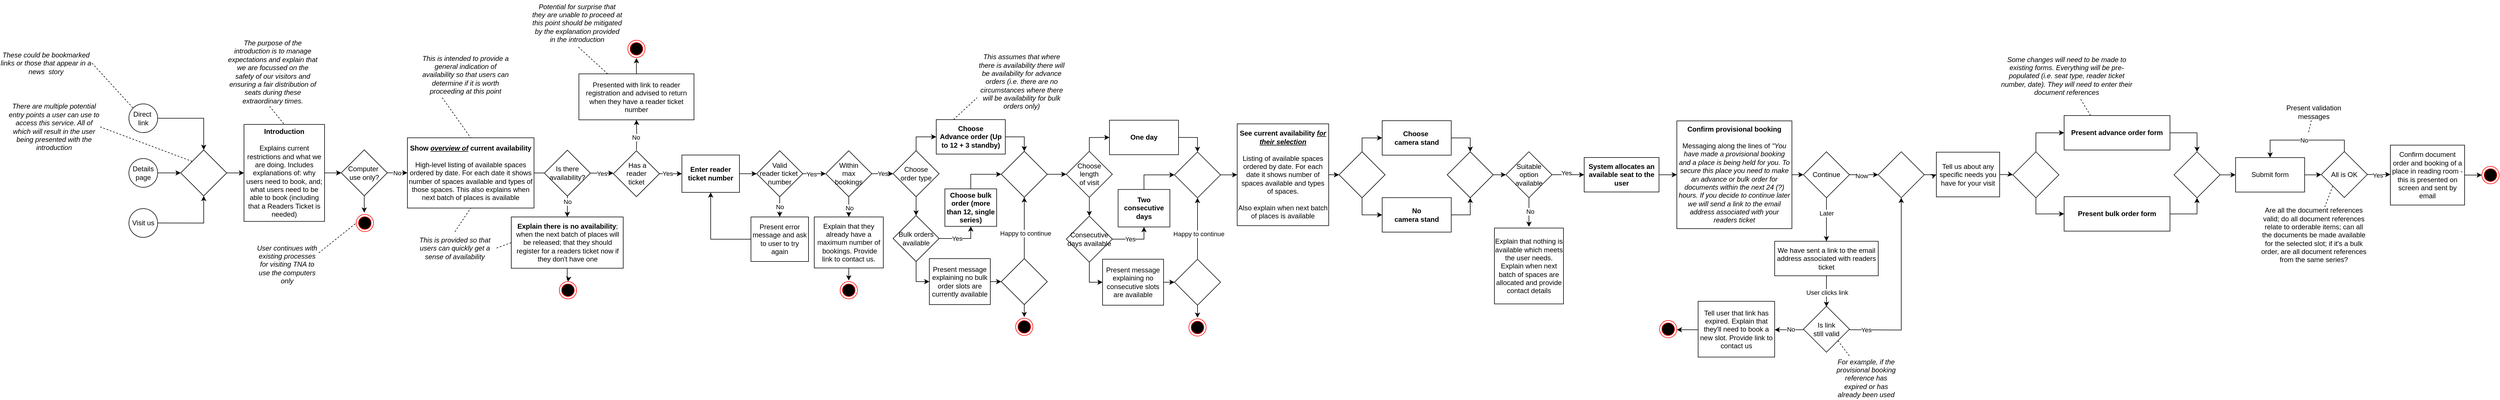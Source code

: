 <mxfile version="13.10.5" type="device"><diagram id="C5RBs43oDa-KdzZeNtuy" name="Page-1"><mxGraphModel dx="1186" dy="623" grid="1" gridSize="10" guides="1" tooltips="1" connect="1" arrows="1" fold="1" page="1" pageScale="1" pageWidth="4681" pageHeight="3300" math="0" shadow="0"><root><mxCell id="WIyWlLk6GJQsqaUBKTNV-0"/><mxCell id="WIyWlLk6GJQsqaUBKTNV-1" parent="WIyWlLk6GJQsqaUBKTNV-0"/><mxCell id="Pv4lNV5exSS6TzRHOV7--2" value="" style="edgeStyle=orthogonalEdgeStyle;rounded=0;orthogonalLoop=1;jettySize=auto;html=1;exitX=1;exitY=0.5;exitDx=0;exitDy=0;" parent="WIyWlLk6GJQsqaUBKTNV-1" source="Pv4lNV5exSS6TzRHOV7--6" target="Pv4lNV5exSS6TzRHOV7--1" edge="1"><mxGeometry relative="1" as="geometry"/></mxCell><mxCell id="9VEDXULKDJzCC7xk2Kkp-64" value="Details page" style="ellipse;whiteSpace=wrap;html=1;aspect=fixed;" parent="WIyWlLk6GJQsqaUBKTNV-1" vertex="1"><mxGeometry x="271" y="1505.88" width="50" height="50" as="geometry"/></mxCell><mxCell id="9VEDXULKDJzCC7xk2Kkp-65" value="&lt;b&gt;Introduction&lt;/b&gt;&lt;br&gt;&lt;br&gt;Explains current restrictions and what we are doing. Includes explanations of: why users need to book, and; what users need to be able to book (including that a Readers Ticket is needed)" style="whiteSpace=wrap;html=1;" parent="WIyWlLk6GJQsqaUBKTNV-1" vertex="1"><mxGeometry x="471" y="1446.5" width="140" height="168.75" as="geometry"/></mxCell><mxCell id="9VEDXULKDJzCC7xk2Kkp-70" value="Yes" style="edgeStyle=orthogonalEdgeStyle;rounded=0;orthogonalLoop=1;jettySize=auto;html=1;entryX=0;entryY=0.5;entryDx=0;entryDy=0;exitX=1;exitY=0.5;exitDx=0;exitDy=0;" parent="WIyWlLk6GJQsqaUBKTNV-1" source="GU-IA4SJldnI9iwnD4aR-22" edge="1"><mxGeometry relative="1" as="geometry"><mxPoint x="1079" y="1531.25" as="sourcePoint"/><mxPoint x="1113" y="1531.25" as="targetPoint"/></mxGeometry></mxCell><mxCell id="GU-IA4SJldnI9iwnD4aR-23" value="" style="edgeStyle=orthogonalEdgeStyle;rounded=0;orthogonalLoop=1;jettySize=auto;html=1;" parent="WIyWlLk6GJQsqaUBKTNV-1" source="9VEDXULKDJzCC7xk2Kkp-67" target="GU-IA4SJldnI9iwnD4aR-22" edge="1"><mxGeometry relative="1" as="geometry"/></mxCell><mxCell id="9VEDXULKDJzCC7xk2Kkp-67" value="&lt;b&gt;Show&amp;nbsp;&lt;i&gt;&lt;u&gt;overview of&lt;/u&gt;&lt;/i&gt;&amp;nbsp;current availability&lt;/b&gt;&lt;br&gt;&lt;br&gt;High-level listing of available spaces ordered by date. For each date it shows number of spaces available and types of those spaces. This also explains when next batch of places is available" style="whiteSpace=wrap;html=1;" parent="WIyWlLk6GJQsqaUBKTNV-1" vertex="1"><mxGeometry x="755" y="1469.75" width="220" height="122.25" as="geometry"/></mxCell><mxCell id="9VEDXULKDJzCC7xk2Kkp-85" value="" style="edgeStyle=orthogonalEdgeStyle;rounded=0;orthogonalLoop=1;jettySize=auto;html=1;exitX=1;exitY=0.5;exitDx=0;exitDy=0;entryX=0;entryY=0.5;entryDx=0;entryDy=0;" parent="WIyWlLk6GJQsqaUBKTNV-1" source="9VEDXULKDJzCC7xk2Kkp-71" target="9VEDXULKDJzCC7xk2Kkp-154" edge="1"><mxGeometry relative="1" as="geometry"><mxPoint x="1332" y="1431" as="targetPoint"/><Array as="points"/></mxGeometry></mxCell><mxCell id="9VEDXULKDJzCC7xk2Kkp-71" value="&lt;b&gt;Enter reader ticket number&lt;/b&gt;" style="whiteSpace=wrap;html=1;" parent="WIyWlLk6GJQsqaUBKTNV-1" vertex="1"><mxGeometry x="1232" y="1499.75" width="100" height="65" as="geometry"/></mxCell><mxCell id="9VEDXULKDJzCC7xk2Kkp-83" value="" style="edgeStyle=orthogonalEdgeStyle;rounded=0;orthogonalLoop=1;jettySize=auto;html=1;" parent="WIyWlLk6GJQsqaUBKTNV-1" source="9VEDXULKDJzCC7xk2Kkp-78" target="9VEDXULKDJzCC7xk2Kkp-71" edge="1"><mxGeometry relative="1" as="geometry"/></mxCell><mxCell id="9VEDXULKDJzCC7xk2Kkp-90" value="Yes" style="edgeLabel;html=1;align=center;verticalAlign=middle;resizable=0;points=[];" parent="9VEDXULKDJzCC7xk2Kkp-83" vertex="1" connectable="0"><mxGeometry x="-0.335" y="1" relative="1" as="geometry"><mxPoint as="offset"/></mxGeometry></mxCell><mxCell id="9VEDXULKDJzCC7xk2Kkp-137" style="edgeStyle=orthogonalEdgeStyle;rounded=0;orthogonalLoop=1;jettySize=auto;html=1;" parent="WIyWlLk6GJQsqaUBKTNV-1" target="9VEDXULKDJzCC7xk2Kkp-80" edge="1"><mxGeometry relative="1" as="geometry"><mxPoint x="1153" y="1491" as="sourcePoint"/></mxGeometry></mxCell><mxCell id="9VEDXULKDJzCC7xk2Kkp-161" value="No" style="edgeLabel;html=1;align=center;verticalAlign=middle;resizable=0;points=[];" parent="9VEDXULKDJzCC7xk2Kkp-137" vertex="1" connectable="0"><mxGeometry x="-0.176" y="2" relative="1" as="geometry"><mxPoint as="offset"/></mxGeometry></mxCell><mxCell id="9VEDXULKDJzCC7xk2Kkp-78" value="&amp;nbsp;Has a &lt;br&gt;reader &lt;br&gt;ticket" style="rhombus;whiteSpace=wrap;html=1;" parent="WIyWlLk6GJQsqaUBKTNV-1" vertex="1"><mxGeometry x="1113" y="1492.25" width="80" height="80" as="geometry"/></mxCell><mxCell id="9VEDXULKDJzCC7xk2Kkp-139" value="" style="edgeStyle=orthogonalEdgeStyle;rounded=0;orthogonalLoop=1;jettySize=auto;html=1;" parent="WIyWlLk6GJQsqaUBKTNV-1" source="9VEDXULKDJzCC7xk2Kkp-80" edge="1"><mxGeometry relative="1" as="geometry"><mxPoint x="1153" y="1331" as="targetPoint"/></mxGeometry></mxCell><mxCell id="9VEDXULKDJzCC7xk2Kkp-80" value="Presented with link to reader registration and advised to return when they have a reader ticket number" style="whiteSpace=wrap;html=1;" parent="WIyWlLk6GJQsqaUBKTNV-1" vertex="1"><mxGeometry x="1053" y="1358.5" width="200" height="80" as="geometry"/></mxCell><mxCell id="9VEDXULKDJzCC7xk2Kkp-92" value="" style="edgeStyle=orthogonalEdgeStyle;rounded=0;orthogonalLoop=1;jettySize=auto;html=1;" parent="WIyWlLk6GJQsqaUBKTNV-1" source="9VEDXULKDJzCC7xk2Kkp-84" target="9VEDXULKDJzCC7xk2Kkp-91" edge="1"><mxGeometry relative="1" as="geometry"/></mxCell><mxCell id="9VEDXULKDJzCC7xk2Kkp-84" value="&lt;b&gt;Confirm provisional booking&lt;/b&gt;&lt;br&gt;&lt;br&gt;Messaging along the lines of&amp;nbsp;&lt;i&gt;&quot;You have made a provisional booking and a place is being held for you. To secure this place you need to make an advance or bulk order for documents within the next 24 (?) hours. If you decide to continue later we will send a link to the email address associated with your readers ticket&lt;br&gt;&lt;/i&gt;" style="whiteSpace=wrap;html=1;" parent="WIyWlLk6GJQsqaUBKTNV-1" vertex="1"><mxGeometry x="2961" y="1440.31" width="200" height="187.5" as="geometry"/></mxCell><mxCell id="9VEDXULKDJzCC7xk2Kkp-94" value="" style="edgeStyle=orthogonalEdgeStyle;rounded=0;orthogonalLoop=1;jettySize=auto;html=1;" parent="WIyWlLk6GJQsqaUBKTNV-1" source="9VEDXULKDJzCC7xk2Kkp-91" target="9VEDXULKDJzCC7xk2Kkp-93" edge="1"><mxGeometry relative="1" as="geometry"/></mxCell><mxCell id="9VEDXULKDJzCC7xk2Kkp-95" value="Later" style="edgeLabel;html=1;align=center;verticalAlign=middle;resizable=0;points=[];" parent="9VEDXULKDJzCC7xk2Kkp-94" vertex="1" connectable="0"><mxGeometry x="-0.296" y="3" relative="1" as="geometry"><mxPoint x="-3" as="offset"/></mxGeometry></mxCell><mxCell id="9VEDXULKDJzCC7xk2Kkp-116" value="" style="edgeStyle=orthogonalEdgeStyle;rounded=0;orthogonalLoop=1;jettySize=auto;html=1;" parent="WIyWlLk6GJQsqaUBKTNV-1" source="9VEDXULKDJzCC7xk2Kkp-91" target="9VEDXULKDJzCC7xk2Kkp-115" edge="1"><mxGeometry relative="1" as="geometry"/></mxCell><mxCell id="9VEDXULKDJzCC7xk2Kkp-117" value="Now" style="edgeLabel;html=1;align=center;verticalAlign=middle;resizable=0;points=[];" parent="9VEDXULKDJzCC7xk2Kkp-116" vertex="1" connectable="0"><mxGeometry x="-0.347" y="-2" relative="1" as="geometry"><mxPoint x="4" y="-0.25" as="offset"/></mxGeometry></mxCell><mxCell id="9VEDXULKDJzCC7xk2Kkp-91" value="Continue" style="rhombus;whiteSpace=wrap;html=1;" parent="WIyWlLk6GJQsqaUBKTNV-1" vertex="1"><mxGeometry x="3181" y="1494.06" width="80" height="80" as="geometry"/></mxCell><mxCell id="9VEDXULKDJzCC7xk2Kkp-120" value="" style="edgeStyle=orthogonalEdgeStyle;rounded=0;orthogonalLoop=1;jettySize=auto;html=1;entryX=0.5;entryY=0;entryDx=0;entryDy=0;" parent="WIyWlLk6GJQsqaUBKTNV-1" source="9VEDXULKDJzCC7xk2Kkp-93" edge="1"><mxGeometry relative="1" as="geometry"><mxPoint x="3221.0" y="1763.81" as="targetPoint"/></mxGeometry></mxCell><mxCell id="GU-IA4SJldnI9iwnD4aR-41" value="User clicks link" style="edgeLabel;html=1;align=center;verticalAlign=middle;resizable=0;points=[];" parent="9VEDXULKDJzCC7xk2Kkp-120" vertex="1" connectable="0"><mxGeometry x="0.074" relative="1" as="geometry"><mxPoint as="offset"/></mxGeometry></mxCell><mxCell id="9VEDXULKDJzCC7xk2Kkp-93" value="We have sent a link to the email address associated with readers ticket" style="whiteSpace=wrap;html=1;" parent="WIyWlLk6GJQsqaUBKTNV-1" vertex="1"><mxGeometry x="3131" y="1649.81" width="180" height="60" as="geometry"/></mxCell><mxCell id="GEuXn63APs-7WUl8CCiL-47" value="" style="edgeStyle=orthogonalEdgeStyle;rounded=0;orthogonalLoop=1;jettySize=auto;html=1;" parent="WIyWlLk6GJQsqaUBKTNV-1" source="9VEDXULKDJzCC7xk2Kkp-98" target="GEuXn63APs-7WUl8CCiL-46" edge="1"><mxGeometry relative="1" as="geometry"/></mxCell><mxCell id="9VEDXULKDJzCC7xk2Kkp-98" value="&lt;b&gt;Present advance order form&lt;/b&gt;" style="whiteSpace=wrap;html=1;" parent="WIyWlLk6GJQsqaUBKTNV-1" vertex="1"><mxGeometry x="3634" y="1431.06" width="184" height="60" as="geometry"/></mxCell><mxCell id="9VEDXULKDJzCC7xk2Kkp-108" value="" style="edgeStyle=orthogonalEdgeStyle;rounded=0;orthogonalLoop=1;jettySize=auto;html=1;" parent="WIyWlLk6GJQsqaUBKTNV-1" source="9VEDXULKDJzCC7xk2Kkp-105" target="9VEDXULKDJzCC7xk2Kkp-107" edge="1"><mxGeometry relative="1" as="geometry"/></mxCell><mxCell id="9VEDXULKDJzCC7xk2Kkp-109" value="No" style="edgeLabel;html=1;align=center;verticalAlign=middle;resizable=0;points=[];" parent="9VEDXULKDJzCC7xk2Kkp-108" vertex="1" connectable="0"><mxGeometry x="-0.075" y="-1" relative="1" as="geometry"><mxPoint as="offset"/></mxGeometry></mxCell><mxCell id="GEuXn63APs-7WUl8CCiL-1" value="" style="edgeStyle=orthogonalEdgeStyle;rounded=0;orthogonalLoop=1;jettySize=auto;html=1;" parent="WIyWlLk6GJQsqaUBKTNV-1" source="9VEDXULKDJzCC7xk2Kkp-105" target="GEuXn63APs-7WUl8CCiL-0" edge="1"><mxGeometry relative="1" as="geometry"/></mxCell><mxCell id="GEuXn63APs-7WUl8CCiL-2" value="Yes" style="edgeLabel;html=1;align=center;verticalAlign=middle;resizable=0;points=[];" parent="GEuXn63APs-7WUl8CCiL-1" vertex="1" connectable="0"><mxGeometry y="-1" relative="1" as="geometry"><mxPoint as="offset"/></mxGeometry></mxCell><mxCell id="9VEDXULKDJzCC7xk2Kkp-105" value="Within&lt;br&gt;max&lt;br&gt;bookings" style="rhombus;whiteSpace=wrap;html=1;" parent="WIyWlLk6GJQsqaUBKTNV-1" vertex="1"><mxGeometry x="1482" y="1492.25" width="80" height="80" as="geometry"/></mxCell><mxCell id="9VEDXULKDJzCC7xk2Kkp-141" value="" style="edgeStyle=orthogonalEdgeStyle;rounded=0;orthogonalLoop=1;jettySize=auto;html=1;" parent="WIyWlLk6GJQsqaUBKTNV-1" source="9VEDXULKDJzCC7xk2Kkp-107" edge="1"><mxGeometry relative="1" as="geometry"><mxPoint x="1522" y="1718" as="targetPoint"/></mxGeometry></mxCell><mxCell id="9VEDXULKDJzCC7xk2Kkp-107" value="Explain that they already have a maximum number of &amp;nbsp;bookings. Provide link to contact us." style="whiteSpace=wrap;html=1;" parent="WIyWlLk6GJQsqaUBKTNV-1" vertex="1"><mxGeometry x="1462" y="1607.5" width="120" height="88.75" as="geometry"/></mxCell><mxCell id="9VEDXULKDJzCC7xk2Kkp-111" value="Some changes will need to be made to existing forms. Everything will be pre-populated (i.e. seat type, reader ticket number, date). They will need to enter their document references" style="text;html=1;strokeColor=none;fillColor=none;align=center;verticalAlign=middle;whiteSpace=wrap;rounded=0;fontStyle=2" parent="WIyWlLk6GJQsqaUBKTNV-1" vertex="1"><mxGeometry x="3522" y="1324.5" width="233" height="75.5" as="geometry"/></mxCell><mxCell id="GEuXn63APs-7WUl8CCiL-39" value="" style="edgeStyle=orthogonalEdgeStyle;rounded=0;orthogonalLoop=1;jettySize=auto;html=1;exitX=1;exitY=0.5;exitDx=0;exitDy=0;" parent="WIyWlLk6GJQsqaUBKTNV-1" source="9VEDXULKDJzCC7xk2Kkp-115" target="V4-3YmDcJHGp5NwwTPGD-53" edge="1"><mxGeometry relative="1" as="geometry"><mxPoint x="3382" y="1440" as="targetPoint"/></mxGeometry></mxCell><mxCell id="9VEDXULKDJzCC7xk2Kkp-115" value="" style="rhombus;whiteSpace=wrap;html=1;" parent="WIyWlLk6GJQsqaUBKTNV-1" vertex="1"><mxGeometry x="3311" y="1494.06" width="80" height="80" as="geometry"/></mxCell><mxCell id="9VEDXULKDJzCC7xk2Kkp-124" value="" style="edgeStyle=orthogonalEdgeStyle;rounded=0;orthogonalLoop=1;jettySize=auto;html=1;" parent="WIyWlLk6GJQsqaUBKTNV-1" edge="1"><mxGeometry relative="1" as="geometry"><mxPoint x="3181.0" y="1803.81" as="sourcePoint"/><mxPoint x="3131.0" y="1803.81" as="targetPoint"/></mxGeometry></mxCell><mxCell id="9VEDXULKDJzCC7xk2Kkp-127" value="No" style="edgeLabel;html=1;align=center;verticalAlign=middle;resizable=0;points=[];" parent="9VEDXULKDJzCC7xk2Kkp-124" vertex="1" connectable="0"><mxGeometry x="-0.104" y="-1" relative="1" as="geometry"><mxPoint as="offset"/></mxGeometry></mxCell><mxCell id="9VEDXULKDJzCC7xk2Kkp-126" value="" style="edgeStyle=orthogonalEdgeStyle;rounded=0;orthogonalLoop=1;jettySize=auto;html=1;" parent="WIyWlLk6GJQsqaUBKTNV-1" target="9VEDXULKDJzCC7xk2Kkp-115" edge="1"><mxGeometry relative="1" as="geometry"><mxPoint x="3381" y="1707.81" as="targetPoint"/><mxPoint x="3260.977" y="1803.787" as="sourcePoint"/></mxGeometry></mxCell><mxCell id="9VEDXULKDJzCC7xk2Kkp-128" value="Yes" style="edgeLabel;html=1;align=center;verticalAlign=middle;resizable=0;points=[];" parent="9VEDXULKDJzCC7xk2Kkp-126" vertex="1" connectable="0"><mxGeometry x="-0.823" relative="1" as="geometry"><mxPoint as="offset"/></mxGeometry></mxCell><mxCell id="9VEDXULKDJzCC7xk2Kkp-121" value="Is link&lt;br&gt;still valid" style="rhombus;whiteSpace=wrap;html=1;" parent="WIyWlLk6GJQsqaUBKTNV-1" vertex="1"><mxGeometry x="3181" y="1762.81" width="80" height="80" as="geometry"/></mxCell><mxCell id="9VEDXULKDJzCC7xk2Kkp-143" value="" style="edgeStyle=orthogonalEdgeStyle;rounded=0;orthogonalLoop=1;jettySize=auto;html=1;entryX=1;entryY=0.5;entryDx=0;entryDy=0;" parent="WIyWlLk6GJQsqaUBKTNV-1" edge="1"><mxGeometry relative="1" as="geometry"><mxPoint x="2961" y="1803.81" as="targetPoint"/><mxPoint x="2998" y="1803.787" as="sourcePoint"/></mxGeometry></mxCell><mxCell id="9VEDXULKDJzCC7xk2Kkp-123" value="Tell user that link has expired. Explain that they'll need to book a new slot. Provide link to contact us" style="whiteSpace=wrap;html=1;" parent="WIyWlLk6GJQsqaUBKTNV-1" vertex="1"><mxGeometry x="2998" y="1754.31" width="133" height="97" as="geometry"/></mxCell><mxCell id="9VEDXULKDJzCC7xk2Kkp-130" value="The purpose of the introduction is to manage expectations and explain that we are focussed on the safety of our visitors and ensuring a fair distribution of seats during these extraordinary times." style="text;html=1;strokeColor=none;fillColor=none;align=center;verticalAlign=middle;whiteSpace=wrap;rounded=0;fontStyle=2" parent="WIyWlLk6GJQsqaUBKTNV-1" vertex="1"><mxGeometry x="441" y="1310" width="160" height="90" as="geometry"/></mxCell><mxCell id="9VEDXULKDJzCC7xk2Kkp-133" value="" style="endArrow=none;dashed=1;html=1;exitX=0.466;exitY=1.166;exitDx=0;exitDy=0;exitPerimeter=0;entryX=0.5;entryY=0;entryDx=0;entryDy=0;" parent="WIyWlLk6GJQsqaUBKTNV-1" source="9VEDXULKDJzCC7xk2Kkp-130" target="9VEDXULKDJzCC7xk2Kkp-65" edge="1"><mxGeometry width="50" height="50" relative="1" as="geometry"><mxPoint x="968" y="1600" as="sourcePoint"/><mxPoint x="1018" y="1550" as="targetPoint"/></mxGeometry></mxCell><mxCell id="9VEDXULKDJzCC7xk2Kkp-138" value="" style="ellipse;html=1;shape=endState;fillColor=#000000;strokeColor=#ff0000;align=left;" parent="WIyWlLk6GJQsqaUBKTNV-1" vertex="1"><mxGeometry x="1138" y="1300" width="30" height="30" as="geometry"/></mxCell><mxCell id="9VEDXULKDJzCC7xk2Kkp-140" value="" style="ellipse;html=1;shape=endState;fillColor=#000000;strokeColor=#ff0000;align=left;" parent="WIyWlLk6GJQsqaUBKTNV-1" vertex="1"><mxGeometry x="1507" y="1720" width="30" height="30" as="geometry"/></mxCell><mxCell id="9VEDXULKDJzCC7xk2Kkp-144" value="" style="ellipse;html=1;shape=endState;fillColor=#000000;strokeColor=#ff0000;align=left;" parent="WIyWlLk6GJQsqaUBKTNV-1" vertex="1"><mxGeometry x="2931" y="1787.81" width="30" height="30" as="geometry"/></mxCell><mxCell id="9VEDXULKDJzCC7xk2Kkp-163" value="" style="edgeStyle=orthogonalEdgeStyle;rounded=0;orthogonalLoop=1;jettySize=auto;html=1;exitX=1;exitY=0.5;exitDx=0;exitDy=0;" parent="WIyWlLk6GJQsqaUBKTNV-1" source="GU-IA4SJldnI9iwnD4aR-11" edge="1"><mxGeometry relative="1" as="geometry"><mxPoint x="4173.95" y="1535.59" as="sourcePoint"/><mxPoint x="4201.044" y="1533.584" as="targetPoint"/></mxGeometry></mxCell><mxCell id="GU-IA4SJldnI9iwnD4aR-18" value="Yes" style="edgeLabel;html=1;align=center;verticalAlign=middle;resizable=0;points=[];" parent="9VEDXULKDJzCC7xk2Kkp-163" vertex="1" connectable="0"><mxGeometry x="-0.105" y="-1" relative="1" as="geometry"><mxPoint as="offset"/></mxGeometry></mxCell><mxCell id="9VEDXULKDJzCC7xk2Kkp-153" value="" style="edgeStyle=orthogonalEdgeStyle;rounded=0;orthogonalLoop=1;jettySize=auto;html=1;" parent="WIyWlLk6GJQsqaUBKTNV-1" source="9VEDXULKDJzCC7xk2Kkp-150" target="9VEDXULKDJzCC7xk2Kkp-152" edge="1"><mxGeometry relative="1" as="geometry"/></mxCell><mxCell id="9VEDXULKDJzCC7xk2Kkp-150" value="Confirm document order and booking of a place in reading room - this is presented on screen and sent by email" style="whiteSpace=wrap;html=1;" parent="WIyWlLk6GJQsqaUBKTNV-1" vertex="1"><mxGeometry x="4201" y="1482.54" width="129" height="104.25" as="geometry"/></mxCell><mxCell id="9VEDXULKDJzCC7xk2Kkp-152" value="" style="ellipse;html=1;shape=endState;fillColor=#000000;strokeColor=#ff0000;align=left;" parent="WIyWlLk6GJQsqaUBKTNV-1" vertex="1"><mxGeometry x="4360" y="1519.5" width="30" height="30.34" as="geometry"/></mxCell><mxCell id="9VEDXULKDJzCC7xk2Kkp-155" value="" style="edgeStyle=orthogonalEdgeStyle;rounded=0;orthogonalLoop=1;jettySize=auto;html=1;" parent="WIyWlLk6GJQsqaUBKTNV-1" source="9VEDXULKDJzCC7xk2Kkp-154" target="9VEDXULKDJzCC7xk2Kkp-105" edge="1"><mxGeometry relative="1" as="geometry"/></mxCell><mxCell id="9VEDXULKDJzCC7xk2Kkp-156" value="Yes" style="edgeLabel;html=1;align=center;verticalAlign=middle;resizable=0;points=[];" parent="9VEDXULKDJzCC7xk2Kkp-155" vertex="1" connectable="0"><mxGeometry x="0.853" relative="1" as="geometry"><mxPoint x="-21.84" as="offset"/></mxGeometry></mxCell><mxCell id="9VEDXULKDJzCC7xk2Kkp-158" value="No" style="edgeStyle=orthogonalEdgeStyle;rounded=0;orthogonalLoop=1;jettySize=auto;html=1;" parent="WIyWlLk6GJQsqaUBKTNV-1" source="9VEDXULKDJzCC7xk2Kkp-154" target="9VEDXULKDJzCC7xk2Kkp-157" edge="1"><mxGeometry relative="1" as="geometry"/></mxCell><mxCell id="9VEDXULKDJzCC7xk2Kkp-154" value="Valid&lt;br&gt;reader ticket&amp;nbsp;&lt;br&gt;number" style="rhombus;whiteSpace=wrap;html=1;" parent="WIyWlLk6GJQsqaUBKTNV-1" vertex="1"><mxGeometry x="1362" y="1492.25" width="80" height="80" as="geometry"/></mxCell><mxCell id="9VEDXULKDJzCC7xk2Kkp-160" value="" style="edgeStyle=orthogonalEdgeStyle;rounded=0;orthogonalLoop=1;jettySize=auto;html=1;" parent="WIyWlLk6GJQsqaUBKTNV-1" source="9VEDXULKDJzCC7xk2Kkp-157" target="9VEDXULKDJzCC7xk2Kkp-71" edge="1"><mxGeometry relative="1" as="geometry"><mxPoint x="1416" y="1753.5" as="targetPoint"/></mxGeometry></mxCell><mxCell id="9VEDXULKDJzCC7xk2Kkp-157" value="Present error&lt;br&gt;message and ask to user to try again" style="whiteSpace=wrap;html=1;" parent="WIyWlLk6GJQsqaUBKTNV-1" vertex="1"><mxGeometry x="1352" y="1607.5" width="100" height="77.5" as="geometry"/></mxCell><mxCell id="GEuXn63APs-7WUl8CCiL-53" value="No" style="edgeStyle=orthogonalEdgeStyle;rounded=0;orthogonalLoop=1;jettySize=auto;html=1;entryX=0.5;entryY=0;entryDx=0;entryDy=0;exitX=0.5;exitY=0;exitDx=0;exitDy=0;" parent="WIyWlLk6GJQsqaUBKTNV-1" source="GU-IA4SJldnI9iwnD4aR-11" target="GEuXn63APs-7WUl8CCiL-49" edge="1"><mxGeometry relative="1" as="geometry"><mxPoint x="4121" y="1403.67" as="targetPoint"/></mxGeometry></mxCell><mxCell id="GU-IA4SJldnI9iwnD4aR-11" value="All is OK" style="rhombus;whiteSpace=wrap;html=1;" parent="WIyWlLk6GJQsqaUBKTNV-1" vertex="1"><mxGeometry x="4081" y="1493.67" width="80" height="80" as="geometry"/></mxCell><mxCell id="GU-IA4SJldnI9iwnD4aR-15" value="Present validation messages" style="text;html=1;strokeColor=none;fillColor=none;align=center;verticalAlign=middle;whiteSpace=wrap;rounded=0;" parent="WIyWlLk6GJQsqaUBKTNV-1" vertex="1"><mxGeometry x="4003" y="1410.75" width="130" height="27.5" as="geometry"/></mxCell><mxCell id="GU-IA4SJldnI9iwnD4aR-17" value="" style="endArrow=none;dashed=1;html=1;entryX=0.5;entryY=1;entryDx=0;entryDy=0;" parent="WIyWlLk6GJQsqaUBKTNV-1" edge="1"><mxGeometry width="50" height="50" relative="1" as="geometry"><mxPoint x="4059" y="1459.94" as="sourcePoint"/><mxPoint x="4064" y="1437.44" as="targetPoint"/></mxGeometry></mxCell><mxCell id="GU-IA4SJldnI9iwnD4aR-25" value="" style="edgeStyle=orthogonalEdgeStyle;rounded=0;orthogonalLoop=1;jettySize=auto;html=1;" parent="WIyWlLk6GJQsqaUBKTNV-1" source="GU-IA4SJldnI9iwnD4aR-22" target="GU-IA4SJldnI9iwnD4aR-24" edge="1"><mxGeometry relative="1" as="geometry"/></mxCell><mxCell id="GU-IA4SJldnI9iwnD4aR-26" value="No" style="edgeLabel;html=1;align=center;verticalAlign=middle;resizable=0;points=[];" parent="GU-IA4SJldnI9iwnD4aR-25" vertex="1" connectable="0"><mxGeometry x="-0.482" relative="1" as="geometry"><mxPoint as="offset"/></mxGeometry></mxCell><mxCell id="GU-IA4SJldnI9iwnD4aR-22" value="Is there availability?" style="rhombus;whiteSpace=wrap;html=1;" parent="WIyWlLk6GJQsqaUBKTNV-1" vertex="1"><mxGeometry x="993" y="1491.25" width="80" height="80" as="geometry"/></mxCell><mxCell id="GU-IA4SJldnI9iwnD4aR-28" value="" style="edgeStyle=orthogonalEdgeStyle;rounded=0;orthogonalLoop=1;jettySize=auto;html=1;" parent="WIyWlLk6GJQsqaUBKTNV-1" source="GU-IA4SJldnI9iwnD4aR-24" edge="1"><mxGeometry relative="1" as="geometry"><mxPoint x="1034" y="1720" as="targetPoint"/></mxGeometry></mxCell><mxCell id="GU-IA4SJldnI9iwnD4aR-24" value="&lt;b&gt;Explain&amp;nbsp;there is no availability&lt;/b&gt;; when the next batch of places will be released; that they should register for a readers ticket now if they don't have one" style="whiteSpace=wrap;html=1;" parent="WIyWlLk6GJQsqaUBKTNV-1" vertex="1"><mxGeometry x="935.5" y="1607.5" width="194.5" height="89.25" as="geometry"/></mxCell><mxCell id="GU-IA4SJldnI9iwnD4aR-29" value="" style="ellipse;html=1;shape=endState;fillColor=#000000;strokeColor=#ff0000;align=left;" parent="WIyWlLk6GJQsqaUBKTNV-1" vertex="1"><mxGeometry x="1019" y="1720" width="30" height="30" as="geometry"/></mxCell><mxCell id="GU-IA4SJldnI9iwnD4aR-37" value="For example, if the provisional booking reference has expired or has already been used" style="text;html=1;strokeColor=none;fillColor=none;align=center;verticalAlign=middle;whiteSpace=wrap;rounded=0;fontStyle=2" parent="WIyWlLk6GJQsqaUBKTNV-1" vertex="1"><mxGeometry x="3232" y="1851.31" width="116" height="73.25" as="geometry"/></mxCell><mxCell id="GU-IA4SJldnI9iwnD4aR-38" value="" style="endArrow=none;dashed=1;html=1;exitX=1;exitY=1;exitDx=0;exitDy=0;" parent="WIyWlLk6GJQsqaUBKTNV-1" source="9VEDXULKDJzCC7xk2Kkp-121" target="GU-IA4SJldnI9iwnD4aR-37" edge="1"><mxGeometry width="50" height="50" relative="1" as="geometry"><mxPoint x="3260" y="2019.93" as="sourcePoint"/><mxPoint x="3288.0" y="1851.31" as="targetPoint"/></mxGeometry></mxCell><mxCell id="GU-IA4SJldnI9iwnD4aR-39" value="" style="shape=image;html=1;verticalAlign=top;verticalLabelPosition=bottom;labelBackgroundColor=#ffffff;imageAspect=0;aspect=fixed;image=https://cdn0.iconfinder.com/data/icons/iconoteka-stroke/24/iconoteka_hourglass_start_b_s-128.png" parent="WIyWlLk6GJQsqaUBKTNV-1" vertex="1"><mxGeometry x="3193" y="1748.81" width="18" height="18" as="geometry"/></mxCell><mxCell id="GEuXn63APs-7WUl8CCiL-4" value="" style="edgeStyle=orthogonalEdgeStyle;rounded=0;orthogonalLoop=1;jettySize=auto;html=1;entryX=0;entryY=0.5;entryDx=0;entryDy=0;exitX=0.5;exitY=0;exitDx=0;exitDy=0;" parent="WIyWlLk6GJQsqaUBKTNV-1" source="GEuXn63APs-7WUl8CCiL-0" target="GEuXn63APs-7WUl8CCiL-3" edge="1"><mxGeometry relative="1" as="geometry"/></mxCell><mxCell id="GEuXn63APs-7WUl8CCiL-6" value="" style="edgeStyle=orthogonalEdgeStyle;rounded=0;orthogonalLoop=1;jettySize=auto;html=1;exitX=0.5;exitY=1;exitDx=0;exitDy=0;entryX=0.5;entryY=0;entryDx=0;entryDy=0;" parent="WIyWlLk6GJQsqaUBKTNV-1" source="GEuXn63APs-7WUl8CCiL-0" target="V4-3YmDcJHGp5NwwTPGD-20" edge="1"><mxGeometry relative="1" as="geometry"/></mxCell><mxCell id="GEuXn63APs-7WUl8CCiL-0" value="Choose &lt;br&gt;order type" style="rhombus;whiteSpace=wrap;html=1;" parent="WIyWlLk6GJQsqaUBKTNV-1" vertex="1"><mxGeometry x="1599" y="1492.25" width="80" height="80" as="geometry"/></mxCell><mxCell id="GEuXn63APs-7WUl8CCiL-8" value="" style="edgeStyle=orthogonalEdgeStyle;rounded=0;orthogonalLoop=1;jettySize=auto;html=1;entryX=0.5;entryY=0;entryDx=0;entryDy=0;exitX=1;exitY=0.5;exitDx=0;exitDy=0;" parent="WIyWlLk6GJQsqaUBKTNV-1" source="GEuXn63APs-7WUl8CCiL-3" target="GEuXn63APs-7WUl8CCiL-7" edge="1"><mxGeometry relative="1" as="geometry"/></mxCell><mxCell id="GEuXn63APs-7WUl8CCiL-3" value="&lt;b&gt;Choose&lt;br&gt;Advance order (Up to 12 + 3 standby)&lt;/b&gt;" style="whiteSpace=wrap;html=1;" parent="WIyWlLk6GJQsqaUBKTNV-1" vertex="1"><mxGeometry x="1674" y="1438.12" width="120" height="60" as="geometry"/></mxCell><mxCell id="GEuXn63APs-7WUl8CCiL-9" value="" style="edgeStyle=orthogonalEdgeStyle;rounded=0;orthogonalLoop=1;jettySize=auto;html=1;entryX=0;entryY=0.5;entryDx=0;entryDy=0;exitX=0.5;exitY=0;exitDx=0;exitDy=0;" parent="WIyWlLk6GJQsqaUBKTNV-1" source="GEuXn63APs-7WUl8CCiL-5" target="GEuXn63APs-7WUl8CCiL-7" edge="1"><mxGeometry relative="1" as="geometry"/></mxCell><mxCell id="GEuXn63APs-7WUl8CCiL-5" value="Choose bulk order (more than 12, single series)" style="whiteSpace=wrap;html=1;fontStyle=1" parent="WIyWlLk6GJQsqaUBKTNV-1" vertex="1"><mxGeometry x="1689" y="1558.62" width="90" height="65.25" as="geometry"/></mxCell><mxCell id="V4-3YmDcJHGp5NwwTPGD-51" value="" style="edgeStyle=orthogonalEdgeStyle;rounded=0;orthogonalLoop=1;jettySize=auto;html=1;exitX=1;exitY=0.5;exitDx=0;exitDy=0;" parent="WIyWlLk6GJQsqaUBKTNV-1" source="GEuXn63APs-7WUl8CCiL-7" target="V4-3YmDcJHGp5NwwTPGD-34" edge="1"><mxGeometry relative="1" as="geometry"><mxPoint x="1870" y="1560" as="sourcePoint"/></mxGeometry></mxCell><mxCell id="GEuXn63APs-7WUl8CCiL-7" value="" style="rhombus;whiteSpace=wrap;html=1;" parent="WIyWlLk6GJQsqaUBKTNV-1" vertex="1"><mxGeometry x="1787" y="1493.24" width="80" height="80" as="geometry"/></mxCell><mxCell id="GEuXn63APs-7WUl8CCiL-16" value="&lt;b&gt;See&amp;nbsp;current availability &lt;i&gt;&lt;u&gt;for their selection&lt;/u&gt;&lt;/i&gt;&lt;/b&gt;&lt;br&gt;&lt;br&gt;Listing of available spaces ordered by date. For each date it shows number of spaces available and types of spaces.&lt;br&gt;&lt;br&gt;Also explain when next batch of places is available" style="whiteSpace=wrap;html=1;" parent="WIyWlLk6GJQsqaUBKTNV-1" vertex="1"><mxGeometry x="2197" y="1445.5" width="159" height="177.12" as="geometry"/></mxCell><mxCell id="GEuXn63APs-7WUl8CCiL-30" value="" style="edgeStyle=orthogonalEdgeStyle;rounded=0;orthogonalLoop=1;jettySize=auto;html=1;" parent="WIyWlLk6GJQsqaUBKTNV-1" source="GEuXn63APs-7WUl8CCiL-25" edge="1"><mxGeometry relative="1" as="geometry"><mxPoint x="2704" y="1624.56" as="targetPoint"/></mxGeometry></mxCell><mxCell id="GEuXn63APs-7WUl8CCiL-33" value="No" style="edgeLabel;html=1;align=center;verticalAlign=middle;resizable=0;points=[];" parent="GEuXn63APs-7WUl8CCiL-30" vertex="1" connectable="0"><mxGeometry x="-0.099" y="2" relative="1" as="geometry"><mxPoint y="1" as="offset"/></mxGeometry></mxCell><mxCell id="GEuXn63APs-7WUl8CCiL-34" value="" style="edgeStyle=orthogonalEdgeStyle;rounded=0;orthogonalLoop=1;jettySize=auto;html=1;entryX=0;entryY=0.5;entryDx=0;entryDy=0;" parent="WIyWlLk6GJQsqaUBKTNV-1" source="GEuXn63APs-7WUl8CCiL-25" target="25yV1s12fby_KnbW7S0K-9" edge="1"><mxGeometry relative="1" as="geometry"><mxPoint x="2800" y="1534" as="targetPoint"/></mxGeometry></mxCell><mxCell id="GEuXn63APs-7WUl8CCiL-35" value="Yes" style="edgeLabel;html=1;align=center;verticalAlign=middle;resizable=0;points=[];" parent="GEuXn63APs-7WUl8CCiL-34" vertex="1" connectable="0"><mxGeometry x="-0.11" y="3" relative="1" as="geometry"><mxPoint as="offset"/></mxGeometry></mxCell><mxCell id="GEuXn63APs-7WUl8CCiL-25" value="Suitable option available" style="rhombus;whiteSpace=wrap;html=1;" parent="WIyWlLk6GJQsqaUBKTNV-1" vertex="1"><mxGeometry x="2664" y="1494.055" width="80" height="80" as="geometry"/></mxCell><mxCell id="GEuXn63APs-7WUl8CCiL-32" value="Explain that nothing is available which meets the user needs. Explain when next batch of spaces are allocated and provide contact details" style="whiteSpace=wrap;html=1;" parent="WIyWlLk6GJQsqaUBKTNV-1" vertex="1"><mxGeometry x="2644" y="1626.81" width="120" height="132" as="geometry"/></mxCell><mxCell id="GEuXn63APs-7WUl8CCiL-44" value="" style="edgeStyle=orthogonalEdgeStyle;rounded=0;orthogonalLoop=1;jettySize=auto;html=1;exitX=0.5;exitY=1;exitDx=0;exitDy=0;entryX=0;entryY=0.5;entryDx=0;entryDy=0;" parent="WIyWlLk6GJQsqaUBKTNV-1" source="GEuXn63APs-7WUl8CCiL-38" target="GEuXn63APs-7WUl8CCiL-42" edge="1"><mxGeometry relative="1" as="geometry"><mxPoint x="3585" y="1664.19" as="targetPoint"/></mxGeometry></mxCell><mxCell id="GEuXn63APs-7WUl8CCiL-45" value="" style="edgeStyle=orthogonalEdgeStyle;rounded=0;orthogonalLoop=1;jettySize=auto;html=1;entryX=0;entryY=0.5;entryDx=0;entryDy=0;exitX=0.5;exitY=0;exitDx=0;exitDy=0;" parent="WIyWlLk6GJQsqaUBKTNV-1" source="GEuXn63APs-7WUl8CCiL-38" target="9VEDXULKDJzCC7xk2Kkp-98" edge="1"><mxGeometry relative="1" as="geometry"/></mxCell><mxCell id="GEuXn63APs-7WUl8CCiL-38" value="" style="rhombus;whiteSpace=wrap;html=1;" parent="WIyWlLk6GJQsqaUBKTNV-1" vertex="1"><mxGeometry x="3545" y="1494.19" width="80" height="80" as="geometry"/></mxCell><mxCell id="GEuXn63APs-7WUl8CCiL-48" value="" style="edgeStyle=orthogonalEdgeStyle;rounded=0;orthogonalLoop=1;jettySize=auto;html=1;entryX=0.5;entryY=1;entryDx=0;entryDy=0;" parent="WIyWlLk6GJQsqaUBKTNV-1" source="GEuXn63APs-7WUl8CCiL-42" target="GEuXn63APs-7WUl8CCiL-46" edge="1"><mxGeometry relative="1" as="geometry"/></mxCell><mxCell id="GEuXn63APs-7WUl8CCiL-42" value="&lt;b&gt;Present bulk order form&lt;/b&gt;" style="whiteSpace=wrap;html=1;" parent="WIyWlLk6GJQsqaUBKTNV-1" vertex="1"><mxGeometry x="3634" y="1572.18" width="184" height="60" as="geometry"/></mxCell><mxCell id="GEuXn63APs-7WUl8CCiL-50" value="" style="edgeStyle=orthogonalEdgeStyle;rounded=0;orthogonalLoop=1;jettySize=auto;html=1;" parent="WIyWlLk6GJQsqaUBKTNV-1" source="GEuXn63APs-7WUl8CCiL-46" target="GEuXn63APs-7WUl8CCiL-49" edge="1"><mxGeometry relative="1" as="geometry"/></mxCell><mxCell id="GEuXn63APs-7WUl8CCiL-46" value="" style="rhombus;whiteSpace=wrap;html=1;" parent="WIyWlLk6GJQsqaUBKTNV-1" vertex="1"><mxGeometry x="3825" y="1494.19" width="80" height="80" as="geometry"/></mxCell><mxCell id="GEuXn63APs-7WUl8CCiL-51" value="" style="edgeStyle=orthogonalEdgeStyle;rounded=0;orthogonalLoop=1;jettySize=auto;html=1;" parent="WIyWlLk6GJQsqaUBKTNV-1" source="GEuXn63APs-7WUl8CCiL-49" target="GU-IA4SJldnI9iwnD4aR-11" edge="1"><mxGeometry relative="1" as="geometry"/></mxCell><mxCell id="GEuXn63APs-7WUl8CCiL-49" value="Submit form" style="whiteSpace=wrap;html=1;" parent="WIyWlLk6GJQsqaUBKTNV-1" vertex="1"><mxGeometry x="3932" y="1504.19" width="120" height="60" as="geometry"/></mxCell><mxCell id="34YWjV6pmuuQdcqnBG3D-0" value="This is provided so that users can quickly get a sense of availability" style="text;html=1;strokeColor=none;fillColor=none;align=center;verticalAlign=middle;whiteSpace=wrap;rounded=0;fontStyle=2" parent="WIyWlLk6GJQsqaUBKTNV-1" vertex="1"><mxGeometry x="760" y="1633.24" width="155" height="56.76" as="geometry"/></mxCell><mxCell id="34YWjV6pmuuQdcqnBG3D-1" value="" style="endArrow=none;dashed=1;html=1;exitX=0.5;exitY=0;exitDx=0;exitDy=0;entryX=0.5;entryY=1;entryDx=0;entryDy=0;" parent="WIyWlLk6GJQsqaUBKTNV-1" source="34YWjV6pmuuQdcqnBG3D-0" target="9VEDXULKDJzCC7xk2Kkp-67" edge="1"><mxGeometry width="50" height="50" relative="1" as="geometry"><mxPoint x="1312" y="1580.75" as="sourcePoint"/><mxPoint x="895" y="1427.25" as="targetPoint"/></mxGeometry></mxCell><mxCell id="34YWjV6pmuuQdcqnBG3D-3" value="" style="endArrow=none;dashed=1;html=1;exitX=1;exitY=0.5;exitDx=0;exitDy=0;entryX=0;entryY=0.5;entryDx=0;entryDy=0;" parent="WIyWlLk6GJQsqaUBKTNV-1" target="GU-IA4SJldnI9iwnD4aR-24" edge="1"><mxGeometry width="50" height="50" relative="1" as="geometry"><mxPoint x="910" y="1661.62" as="sourcePoint"/><mxPoint x="870" y="1602" as="targetPoint"/></mxGeometry></mxCell><mxCell id="V4-3YmDcJHGp5NwwTPGD-0" value="Are all the document references valid; do all document references relate to orderable items; can all the documents be made available for the selected slot; if it's a bulk order, are all document references from the same series?" style="text;html=1;strokeColor=none;fillColor=none;align=center;verticalAlign=middle;whiteSpace=wrap;rounded=0;" parent="WIyWlLk6GJQsqaUBKTNV-1" vertex="1"><mxGeometry x="3975" y="1590.13" width="186" height="97.93" as="geometry"/></mxCell><mxCell id="V4-3YmDcJHGp5NwwTPGD-1" value="" style="endArrow=none;dashed=1;html=1;entryX=0;entryY=1;entryDx=0;entryDy=0;" parent="WIyWlLk6GJQsqaUBKTNV-1" source="V4-3YmDcJHGp5NwwTPGD-0" target="GU-IA4SJldnI9iwnD4aR-11" edge="1"><mxGeometry width="50" height="50" relative="1" as="geometry"><mxPoint x="4069" y="1469.94" as="sourcePoint"/><mxPoint x="4074" y="1447.44" as="targetPoint"/></mxGeometry></mxCell><mxCell id="V4-3YmDcJHGp5NwwTPGD-11" value="" style="edgeStyle=orthogonalEdgeStyle;rounded=0;orthogonalLoop=1;jettySize=auto;html=1;entryX=0;entryY=0.5;entryDx=0;entryDy=0;exitX=0.5;exitY=0;exitDx=0;exitDy=0;" parent="WIyWlLk6GJQsqaUBKTNV-1" source="V4-3YmDcJHGp5NwwTPGD-13" target="V4-3YmDcJHGp5NwwTPGD-15" edge="1"><mxGeometry relative="1" as="geometry"/></mxCell><mxCell id="V4-3YmDcJHGp5NwwTPGD-12" value="" style="edgeStyle=orthogonalEdgeStyle;rounded=0;orthogonalLoop=1;jettySize=auto;html=1;exitX=0.5;exitY=1;exitDx=0;exitDy=0;entryX=0;entryY=0.5;entryDx=0;entryDy=0;" parent="WIyWlLk6GJQsqaUBKTNV-1" source="V4-3YmDcJHGp5NwwTPGD-13" target="V4-3YmDcJHGp5NwwTPGD-17" edge="1"><mxGeometry relative="1" as="geometry"/></mxCell><mxCell id="V4-3YmDcJHGp5NwwTPGD-13" value="" style="rhombus;whiteSpace=wrap;html=1;" parent="WIyWlLk6GJQsqaUBKTNV-1" vertex="1"><mxGeometry x="2373.97" y="1494.12" width="80" height="80" as="geometry"/></mxCell><mxCell id="V4-3YmDcJHGp5NwwTPGD-14" value="" style="edgeStyle=orthogonalEdgeStyle;rounded=0;orthogonalLoop=1;jettySize=auto;html=1;entryX=0.5;entryY=0;entryDx=0;entryDy=0;exitX=1;exitY=0.5;exitDx=0;exitDy=0;" parent="WIyWlLk6GJQsqaUBKTNV-1" source="V4-3YmDcJHGp5NwwTPGD-15" target="V4-3YmDcJHGp5NwwTPGD-19" edge="1"><mxGeometry relative="1" as="geometry"/></mxCell><mxCell id="V4-3YmDcJHGp5NwwTPGD-15" value="&lt;b&gt;Choose&amp;nbsp;&lt;br&gt;camera stand&lt;/b&gt;" style="whiteSpace=wrap;html=1;" parent="WIyWlLk6GJQsqaUBKTNV-1" vertex="1"><mxGeometry x="2448.97" y="1439.99" width="120" height="60" as="geometry"/></mxCell><mxCell id="V4-3YmDcJHGp5NwwTPGD-16" value="" style="edgeStyle=orthogonalEdgeStyle;rounded=0;orthogonalLoop=1;jettySize=auto;html=1;entryX=0.5;entryY=1;entryDx=0;entryDy=0;exitX=1;exitY=0.5;exitDx=0;exitDy=0;" parent="WIyWlLk6GJQsqaUBKTNV-1" source="V4-3YmDcJHGp5NwwTPGD-17" target="V4-3YmDcJHGp5NwwTPGD-19" edge="1"><mxGeometry relative="1" as="geometry"/></mxCell><mxCell id="V4-3YmDcJHGp5NwwTPGD-17" value="No&lt;br&gt;camera stand" style="whiteSpace=wrap;html=1;fontStyle=1" parent="WIyWlLk6GJQsqaUBKTNV-1" vertex="1"><mxGeometry x="2448.97" y="1573.87" width="120" height="60" as="geometry"/></mxCell><mxCell id="V4-3YmDcJHGp5NwwTPGD-18" value="" style="edgeStyle=orthogonalEdgeStyle;rounded=0;orthogonalLoop=1;jettySize=auto;html=1;exitX=1;exitY=0.5;exitDx=0;exitDy=0;entryX=0;entryY=0.5;entryDx=0;entryDy=0;" parent="WIyWlLk6GJQsqaUBKTNV-1" source="V4-3YmDcJHGp5NwwTPGD-19" target="GEuXn63APs-7WUl8CCiL-25" edge="1"><mxGeometry relative="1" as="geometry"><mxPoint x="2671.97" y="1535.11" as="sourcePoint"/><mxPoint x="2661.01" y="1534.99" as="targetPoint"/></mxGeometry></mxCell><mxCell id="V4-3YmDcJHGp5NwwTPGD-19" value="" style="rhombus;whiteSpace=wrap;html=1;" parent="WIyWlLk6GJQsqaUBKTNV-1" vertex="1"><mxGeometry x="2561.97" y="1494.11" width="80" height="80" as="geometry"/></mxCell><mxCell id="V4-3YmDcJHGp5NwwTPGD-21" value="Yes" style="edgeStyle=orthogonalEdgeStyle;rounded=0;orthogonalLoop=1;jettySize=auto;html=1;entryX=0.5;entryY=1;entryDx=0;entryDy=0;" parent="WIyWlLk6GJQsqaUBKTNV-1" source="V4-3YmDcJHGp5NwwTPGD-20" target="GEuXn63APs-7WUl8CCiL-5" edge="1"><mxGeometry x="-0.185" relative="1" as="geometry"><mxPoint as="offset"/></mxGeometry></mxCell><mxCell id="V4-3YmDcJHGp5NwwTPGD-23" value="" style="edgeStyle=orthogonalEdgeStyle;rounded=0;orthogonalLoop=1;jettySize=auto;html=1;exitX=0.5;exitY=1;exitDx=0;exitDy=0;entryX=0;entryY=0.5;entryDx=0;entryDy=0;" parent="WIyWlLk6GJQsqaUBKTNV-1" source="V4-3YmDcJHGp5NwwTPGD-20" target="V4-3YmDcJHGp5NwwTPGD-22" edge="1"><mxGeometry relative="1" as="geometry"/></mxCell><mxCell id="V4-3YmDcJHGp5NwwTPGD-20" value="Bulk orders available" style="rhombus;whiteSpace=wrap;html=1;" parent="WIyWlLk6GJQsqaUBKTNV-1" vertex="1"><mxGeometry x="1599" y="1605" width="80" height="80" as="geometry"/></mxCell><mxCell id="V4-3YmDcJHGp5NwwTPGD-25" value="" style="edgeStyle=orthogonalEdgeStyle;rounded=0;orthogonalLoop=1;jettySize=auto;html=1;entryX=0;entryY=0.5;entryDx=0;entryDy=0;" parent="WIyWlLk6GJQsqaUBKTNV-1" source="V4-3YmDcJHGp5NwwTPGD-22" target="V4-3YmDcJHGp5NwwTPGD-24" edge="1"><mxGeometry relative="1" as="geometry"/></mxCell><mxCell id="V4-3YmDcJHGp5NwwTPGD-22" value="Present message explaining no bulk order slots are currently available" style="whiteSpace=wrap;html=1;" parent="WIyWlLk6GJQsqaUBKTNV-1" vertex="1"><mxGeometry x="1662" y="1680" width="106" height="80" as="geometry"/></mxCell><mxCell id="V4-3YmDcJHGp5NwwTPGD-26" value="" style="edgeStyle=orthogonalEdgeStyle;rounded=0;orthogonalLoop=1;jettySize=auto;html=1;" parent="WIyWlLk6GJQsqaUBKTNV-1" source="V4-3YmDcJHGp5NwwTPGD-24" target="GEuXn63APs-7WUl8CCiL-7" edge="1"><mxGeometry relative="1" as="geometry"/></mxCell><mxCell id="V4-3YmDcJHGp5NwwTPGD-27" value="Happy to continue" style="edgeLabel;html=1;align=center;verticalAlign=middle;resizable=0;points=[];" parent="V4-3YmDcJHGp5NwwTPGD-26" vertex="1" connectable="0"><mxGeometry x="-0.178" y="-2" relative="1" as="geometry"><mxPoint as="offset"/></mxGeometry></mxCell><mxCell id="V4-3YmDcJHGp5NwwTPGD-24" value="" style="rhombus;whiteSpace=wrap;html=1;" parent="WIyWlLk6GJQsqaUBKTNV-1" vertex="1"><mxGeometry x="1787" y="1680" width="80" height="80" as="geometry"/></mxCell><mxCell id="V4-3YmDcJHGp5NwwTPGD-28" value="" style="edgeStyle=orthogonalEdgeStyle;rounded=0;orthogonalLoop=1;jettySize=auto;html=1;" parent="WIyWlLk6GJQsqaUBKTNV-1" edge="1"><mxGeometry relative="1" as="geometry"><mxPoint x="1827" y="1781.75" as="targetPoint"/><mxPoint x="1827" y="1760" as="sourcePoint"/></mxGeometry></mxCell><mxCell id="V4-3YmDcJHGp5NwwTPGD-29" value="" style="ellipse;html=1;shape=endState;fillColor=#000000;strokeColor=#ff0000;align=left;" parent="WIyWlLk6GJQsqaUBKTNV-1" vertex="1"><mxGeometry x="1812" y="1783.75" width="30" height="30" as="geometry"/></mxCell><mxCell id="V4-3YmDcJHGp5NwwTPGD-32" value="" style="edgeStyle=orthogonalEdgeStyle;rounded=0;orthogonalLoop=1;jettySize=auto;html=1;entryX=0;entryY=0.5;entryDx=0;entryDy=0;exitX=0.5;exitY=0;exitDx=0;exitDy=0;" parent="WIyWlLk6GJQsqaUBKTNV-1" source="V4-3YmDcJHGp5NwwTPGD-34" target="V4-3YmDcJHGp5NwwTPGD-36" edge="1"><mxGeometry relative="1" as="geometry"/></mxCell><mxCell id="V4-3YmDcJHGp5NwwTPGD-33" value="" style="edgeStyle=orthogonalEdgeStyle;rounded=0;orthogonalLoop=1;jettySize=auto;html=1;exitX=0.5;exitY=1;exitDx=0;exitDy=0;entryX=0.5;entryY=0;entryDx=0;entryDy=0;" parent="WIyWlLk6GJQsqaUBKTNV-1" source="V4-3YmDcJHGp5NwwTPGD-34" target="V4-3YmDcJHGp5NwwTPGD-43" edge="1"><mxGeometry relative="1" as="geometry"/></mxCell><mxCell id="V4-3YmDcJHGp5NwwTPGD-34" value="Choose&lt;br&gt;length &lt;br&gt;of visit" style="rhombus;whiteSpace=wrap;html=1;" parent="WIyWlLk6GJQsqaUBKTNV-1" vertex="1"><mxGeometry x="1900.03" y="1493.31" width="80" height="80" as="geometry"/></mxCell><mxCell id="V4-3YmDcJHGp5NwwTPGD-35" value="" style="edgeStyle=orthogonalEdgeStyle;rounded=0;orthogonalLoop=1;jettySize=auto;html=1;entryX=0.5;entryY=0;entryDx=0;entryDy=0;exitX=1;exitY=0.5;exitDx=0;exitDy=0;" parent="WIyWlLk6GJQsqaUBKTNV-1" source="V4-3YmDcJHGp5NwwTPGD-36" target="V4-3YmDcJHGp5NwwTPGD-39" edge="1"><mxGeometry relative="1" as="geometry"/></mxCell><mxCell id="V4-3YmDcJHGp5NwwTPGD-36" value="&lt;b&gt;One day&lt;/b&gt;" style="whiteSpace=wrap;html=1;" parent="WIyWlLk6GJQsqaUBKTNV-1" vertex="1"><mxGeometry x="1975.03" y="1439.18" width="120" height="60" as="geometry"/></mxCell><mxCell id="V4-3YmDcJHGp5NwwTPGD-37" value="" style="edgeStyle=orthogonalEdgeStyle;rounded=0;orthogonalLoop=1;jettySize=auto;html=1;entryX=0;entryY=0.5;entryDx=0;entryDy=0;exitX=0.5;exitY=0;exitDx=0;exitDy=0;" parent="WIyWlLk6GJQsqaUBKTNV-1" source="V4-3YmDcJHGp5NwwTPGD-38" target="V4-3YmDcJHGp5NwwTPGD-39" edge="1"><mxGeometry relative="1" as="geometry"/></mxCell><mxCell id="V4-3YmDcJHGp5NwwTPGD-38" value="Two consecutive days" style="whiteSpace=wrap;html=1;fontStyle=1" parent="WIyWlLk6GJQsqaUBKTNV-1" vertex="1"><mxGeometry x="1990.03" y="1559.68" width="90" height="65.25" as="geometry"/></mxCell><mxCell id="V4-3YmDcJHGp5NwwTPGD-52" value="" style="edgeStyle=orthogonalEdgeStyle;rounded=0;orthogonalLoop=1;jettySize=auto;html=1;" parent="WIyWlLk6GJQsqaUBKTNV-1" source="V4-3YmDcJHGp5NwwTPGD-39" target="GEuXn63APs-7WUl8CCiL-16" edge="1"><mxGeometry relative="1" as="geometry"/></mxCell><mxCell id="V4-3YmDcJHGp5NwwTPGD-39" value="" style="rhombus;whiteSpace=wrap;html=1;" parent="WIyWlLk6GJQsqaUBKTNV-1" vertex="1"><mxGeometry x="2088.03" y="1494.3" width="80" height="80" as="geometry"/></mxCell><mxCell id="V4-3YmDcJHGp5NwwTPGD-40" value="" style="edgeStyle=orthogonalEdgeStyle;rounded=0;orthogonalLoop=1;jettySize=auto;html=1;exitX=1;exitY=0.5;exitDx=0;exitDy=0;entryX=0;entryY=0.5;entryDx=0;entryDy=0;" parent="WIyWlLk6GJQsqaUBKTNV-1" source="GEuXn63APs-7WUl8CCiL-16" target="V4-3YmDcJHGp5NwwTPGD-13" edge="1"><mxGeometry relative="1" as="geometry"><mxPoint x="2320" y="1559.99" as="sourcePoint"/><mxPoint x="2376" y="1524" as="targetPoint"/></mxGeometry></mxCell><mxCell id="V4-3YmDcJHGp5NwwTPGD-41" value="Yes" style="edgeStyle=orthogonalEdgeStyle;rounded=0;orthogonalLoop=1;jettySize=auto;html=1;entryX=0.5;entryY=1;entryDx=0;entryDy=0;" parent="WIyWlLk6GJQsqaUBKTNV-1" source="V4-3YmDcJHGp5NwwTPGD-43" target="V4-3YmDcJHGp5NwwTPGD-38" edge="1"><mxGeometry x="-0.185" relative="1" as="geometry"><mxPoint as="offset"/></mxGeometry></mxCell><mxCell id="V4-3YmDcJHGp5NwwTPGD-42" value="" style="edgeStyle=orthogonalEdgeStyle;rounded=0;orthogonalLoop=1;jettySize=auto;html=1;exitX=0.5;exitY=1;exitDx=0;exitDy=0;entryX=0;entryY=0.5;entryDx=0;entryDy=0;" parent="WIyWlLk6GJQsqaUBKTNV-1" source="V4-3YmDcJHGp5NwwTPGD-43" target="V4-3YmDcJHGp5NwwTPGD-45" edge="1"><mxGeometry relative="1" as="geometry"/></mxCell><mxCell id="V4-3YmDcJHGp5NwwTPGD-43" value="Consecutive days available" style="rhombus;whiteSpace=wrap;html=1;" parent="WIyWlLk6GJQsqaUBKTNV-1" vertex="1"><mxGeometry x="1900.03" y="1606.06" width="80" height="80" as="geometry"/></mxCell><mxCell id="V4-3YmDcJHGp5NwwTPGD-44" value="" style="edgeStyle=orthogonalEdgeStyle;rounded=0;orthogonalLoop=1;jettySize=auto;html=1;entryX=0;entryY=0.5;entryDx=0;entryDy=0;" parent="WIyWlLk6GJQsqaUBKTNV-1" source="V4-3YmDcJHGp5NwwTPGD-45" target="V4-3YmDcJHGp5NwwTPGD-48" edge="1"><mxGeometry relative="1" as="geometry"/></mxCell><mxCell id="V4-3YmDcJHGp5NwwTPGD-45" value="Present message explaining no consecutive slots are available" style="whiteSpace=wrap;html=1;" parent="WIyWlLk6GJQsqaUBKTNV-1" vertex="1"><mxGeometry x="1963.03" y="1681.06" width="106" height="80" as="geometry"/></mxCell><mxCell id="V4-3YmDcJHGp5NwwTPGD-46" value="" style="edgeStyle=orthogonalEdgeStyle;rounded=0;orthogonalLoop=1;jettySize=auto;html=1;" parent="WIyWlLk6GJQsqaUBKTNV-1" source="V4-3YmDcJHGp5NwwTPGD-48" target="V4-3YmDcJHGp5NwwTPGD-39" edge="1"><mxGeometry relative="1" as="geometry"/></mxCell><mxCell id="V4-3YmDcJHGp5NwwTPGD-47" value="Happy to continue" style="edgeLabel;html=1;align=center;verticalAlign=middle;resizable=0;points=[];" parent="V4-3YmDcJHGp5NwwTPGD-46" vertex="1" connectable="0"><mxGeometry x="-0.178" y="-2" relative="1" as="geometry"><mxPoint as="offset"/></mxGeometry></mxCell><mxCell id="V4-3YmDcJHGp5NwwTPGD-48" value="" style="rhombus;whiteSpace=wrap;html=1;" parent="WIyWlLk6GJQsqaUBKTNV-1" vertex="1"><mxGeometry x="2088.03" y="1681.06" width="80" height="80" as="geometry"/></mxCell><mxCell id="V4-3YmDcJHGp5NwwTPGD-49" value="" style="edgeStyle=orthogonalEdgeStyle;rounded=0;orthogonalLoop=1;jettySize=auto;html=1;" parent="WIyWlLk6GJQsqaUBKTNV-1" edge="1"><mxGeometry relative="1" as="geometry"><mxPoint x="2128.03" y="1782.81" as="targetPoint"/><mxPoint x="2128.03" y="1761.06" as="sourcePoint"/></mxGeometry></mxCell><mxCell id="V4-3YmDcJHGp5NwwTPGD-50" value="" style="ellipse;html=1;shape=endState;fillColor=#000000;strokeColor=#ff0000;align=left;" parent="WIyWlLk6GJQsqaUBKTNV-1" vertex="1"><mxGeometry x="2113.03" y="1784.81" width="30" height="30" as="geometry"/></mxCell><mxCell id="V4-3YmDcJHGp5NwwTPGD-55" value="" style="edgeStyle=orthogonalEdgeStyle;rounded=0;orthogonalLoop=1;jettySize=auto;html=1;" parent="WIyWlLk6GJQsqaUBKTNV-1" source="V4-3YmDcJHGp5NwwTPGD-53" target="GEuXn63APs-7WUl8CCiL-38" edge="1"><mxGeometry relative="1" as="geometry"/></mxCell><mxCell id="V4-3YmDcJHGp5NwwTPGD-53" value="Tell us about any specific needs you have for your visit" style="whiteSpace=wrap;html=1;" parent="WIyWlLk6GJQsqaUBKTNV-1" vertex="1"><mxGeometry x="3412" y="1494.8" width="110" height="77.75" as="geometry"/></mxCell><mxCell id="V4-3YmDcJHGp5NwwTPGD-56" value="" style="endArrow=none;dashed=1;html=1;exitX=0.25;exitY=0;exitDx=0;exitDy=0;" parent="WIyWlLk6GJQsqaUBKTNV-1" source="9VEDXULKDJzCC7xk2Kkp-98" target="9VEDXULKDJzCC7xk2Kkp-111" edge="1"><mxGeometry width="50" height="50" relative="1" as="geometry"><mxPoint x="4069" y="1469.94" as="sourcePoint"/><mxPoint x="4074" y="1447.44" as="targetPoint"/></mxGeometry></mxCell><mxCell id="Pv4lNV5exSS6TzRHOV7--3" value="" style="edgeStyle=orthogonalEdgeStyle;rounded=0;orthogonalLoop=1;jettySize=auto;html=1;" parent="WIyWlLk6GJQsqaUBKTNV-1" source="Pv4lNV5exSS6TzRHOV7--1" target="9VEDXULKDJzCC7xk2Kkp-65" edge="1"><mxGeometry relative="1" as="geometry"/></mxCell><mxCell id="Pv4lNV5exSS6TzRHOV7--1" value="" style="rhombus;whiteSpace=wrap;html=1;" parent="WIyWlLk6GJQsqaUBKTNV-1" vertex="1"><mxGeometry x="361" y="1490.87" width="80" height="80" as="geometry"/></mxCell><mxCell id="Pv4lNV5exSS6TzRHOV7--4" value="This assumes that where there is availability there will be availability for advance orders (i.e. there are no circumstances where there will be availability for bulk orders only)" style="text;html=1;strokeColor=none;fillColor=none;align=center;verticalAlign=middle;whiteSpace=wrap;rounded=0;fontStyle=2" parent="WIyWlLk6GJQsqaUBKTNV-1" vertex="1"><mxGeometry x="1745.03" y="1343.24" width="155" height="56.76" as="geometry"/></mxCell><mxCell id="Pv4lNV5exSS6TzRHOV7--5" value="" style="endArrow=none;dashed=1;html=1;entryX=0;entryY=1;entryDx=0;entryDy=0;exitX=0.25;exitY=0;exitDx=0;exitDy=0;" parent="WIyWlLk6GJQsqaUBKTNV-1" source="GEuXn63APs-7WUl8CCiL-3" target="Pv4lNV5exSS6TzRHOV7--4" edge="1"><mxGeometry width="50" height="50" relative="1" as="geometry"><mxPoint x="1640" y="1430" as="sourcePoint"/><mxPoint x="875" y="1602" as="targetPoint"/></mxGeometry></mxCell><mxCell id="Pv4lNV5exSS6TzRHOV7--6" value="Direct&amp;nbsp;&lt;br&gt;link" style="ellipse;whiteSpace=wrap;html=1;aspect=fixed;" parent="WIyWlLk6GJQsqaUBKTNV-1" vertex="1"><mxGeometry x="271" y="1410.75" width="50" height="50" as="geometry"/></mxCell><mxCell id="Pv4lNV5exSS6TzRHOV7--7" value="" style="edgeStyle=orthogonalEdgeStyle;rounded=0;orthogonalLoop=1;jettySize=auto;html=1;exitX=1;exitY=0.5;exitDx=0;exitDy=0;entryX=0;entryY=0.5;entryDx=0;entryDy=0;" parent="WIyWlLk6GJQsqaUBKTNV-1" source="9VEDXULKDJzCC7xk2Kkp-64" target="Pv4lNV5exSS6TzRHOV7--1" edge="1"><mxGeometry relative="1" as="geometry"><mxPoint x="331" y="1445.75" as="sourcePoint"/><mxPoint x="411" y="1500.87" as="targetPoint"/></mxGeometry></mxCell><mxCell id="25yV1s12fby_KnbW7S0K-0" value="No" style="edgeStyle=orthogonalEdgeStyle;rounded=0;orthogonalLoop=1;jettySize=auto;html=1;exitX=1;exitY=0.5;exitDx=0;exitDy=0;entryX=0;entryY=0.5;entryDx=0;entryDy=0;" parent="WIyWlLk6GJQsqaUBKTNV-1" source="HxLsVkaPbk0Tpn2dxNhB-0" target="9VEDXULKDJzCC7xk2Kkp-67" edge="1"><mxGeometry relative="1" as="geometry"><mxPoint x="401" y="1681.06" as="targetPoint"/><mxPoint x="321" y="1625.94" as="sourcePoint"/></mxGeometry></mxCell><mxCell id="25yV1s12fby_KnbW7S0K-2" value="There are multiple potential entry points a user can use to access this service. All of which will result in the user being presented with the introduction" style="text;html=1;strokeColor=none;fillColor=none;align=center;verticalAlign=middle;whiteSpace=wrap;rounded=0;fontStyle=2" parent="WIyWlLk6GJQsqaUBKTNV-1" vertex="1"><mxGeometry x="61" y="1410.75" width="160" height="80" as="geometry"/></mxCell><mxCell id="25yV1s12fby_KnbW7S0K-3" value="" style="endArrow=none;dashed=1;html=1;exitX=1;exitY=0.5;exitDx=0;exitDy=0;entryX=0;entryY=0;entryDx=0;entryDy=0;" parent="WIyWlLk6GJQsqaUBKTNV-1" source="25yV1s12fby_KnbW7S0K-2" target="Pv4lNV5exSS6TzRHOV7--1" edge="1"><mxGeometry width="50" height="50" relative="1" as="geometry"><mxPoint x="525.56" y="1423.28" as="sourcePoint"/><mxPoint x="551" y="1456.5" as="targetPoint"/></mxGeometry></mxCell><mxCell id="25yV1s12fby_KnbW7S0K-4" value="This is intended to provide a general indication of availability so that users can determine if it is worth proceeding at this point" style="text;html=1;strokeColor=none;fillColor=none;align=center;verticalAlign=middle;whiteSpace=wrap;rounded=0;fontStyle=2" parent="WIyWlLk6GJQsqaUBKTNV-1" vertex="1"><mxGeometry x="775.5" y="1320" width="160" height="80" as="geometry"/></mxCell><mxCell id="25yV1s12fby_KnbW7S0K-6" value="" style="endArrow=none;dashed=1;html=1;exitX=0.25;exitY=1;exitDx=0;exitDy=0;entryX=0.5;entryY=0;entryDx=0;entryDy=0;" parent="WIyWlLk6GJQsqaUBKTNV-1" source="25yV1s12fby_KnbW7S0K-4" target="9VEDXULKDJzCC7xk2Kkp-67" edge="1"><mxGeometry width="50" height="50" relative="1" as="geometry"><mxPoint x="644.56" y="1423.28" as="sourcePoint"/><mxPoint x="670" y="1456.5" as="targetPoint"/></mxGeometry></mxCell><mxCell id="25yV1s12fby_KnbW7S0K-7" value="Potential for surprise that they are unable to proceed at this point should be mitigated by the explanation provided in the introduction" style="text;html=1;strokeColor=none;fillColor=none;align=center;verticalAlign=middle;whiteSpace=wrap;rounded=0;fontStyle=2" parent="WIyWlLk6GJQsqaUBKTNV-1" vertex="1"><mxGeometry x="970" y="1230" width="160" height="80" as="geometry"/></mxCell><mxCell id="25yV1s12fby_KnbW7S0K-8" value="" style="endArrow=none;dashed=1;html=1;exitX=0.25;exitY=0;exitDx=0;exitDy=0;entryX=0.5;entryY=1;entryDx=0;entryDy=0;" parent="WIyWlLk6GJQsqaUBKTNV-1" source="9VEDXULKDJzCC7xk2Kkp-80" target="25yV1s12fby_KnbW7S0K-7" edge="1"><mxGeometry width="50" height="50" relative="1" as="geometry"><mxPoint x="825.5" y="1410" as="sourcePoint"/><mxPoint x="875" y="1479.75" as="targetPoint"/></mxGeometry></mxCell><mxCell id="25yV1s12fby_KnbW7S0K-10" value="" style="edgeStyle=orthogonalEdgeStyle;rounded=0;orthogonalLoop=1;jettySize=auto;html=1;" parent="WIyWlLk6GJQsqaUBKTNV-1" source="25yV1s12fby_KnbW7S0K-9" target="9VEDXULKDJzCC7xk2Kkp-84" edge="1"><mxGeometry relative="1" as="geometry"/></mxCell><mxCell id="25yV1s12fby_KnbW7S0K-9" value="&lt;b&gt;System allocates an available seat to the user&lt;/b&gt;" style="whiteSpace=wrap;html=1;" parent="WIyWlLk6GJQsqaUBKTNV-1" vertex="1"><mxGeometry x="2800" y="1504.06" width="130" height="60" as="geometry"/></mxCell><mxCell id="2PB9xl4Rh8aiY69Sa4ey-1" value="" style="edgeStyle=orthogonalEdgeStyle;rounded=0;orthogonalLoop=1;jettySize=auto;html=1;" edge="1" parent="WIyWlLk6GJQsqaUBKTNV-1" source="HxLsVkaPbk0Tpn2dxNhB-0"><mxGeometry relative="1" as="geometry"><mxPoint x="680" y="1600" as="targetPoint"/></mxGeometry></mxCell><mxCell id="HxLsVkaPbk0Tpn2dxNhB-0" value="Computer&amp;nbsp;&lt;br&gt;use only?" style="rhombus;whiteSpace=wrap;html=1;" parent="WIyWlLk6GJQsqaUBKTNV-1" vertex="1"><mxGeometry x="640" y="1490.75" width="80" height="80" as="geometry"/></mxCell><mxCell id="HxLsVkaPbk0Tpn2dxNhB-5" value="" style="edgeStyle=orthogonalEdgeStyle;rounded=0;orthogonalLoop=1;jettySize=auto;html=1;exitX=1;exitY=0.5;exitDx=0;exitDy=0;" parent="WIyWlLk6GJQsqaUBKTNV-1" target="HxLsVkaPbk0Tpn2dxNhB-0" edge="1" source="9VEDXULKDJzCC7xk2Kkp-65"><mxGeometry relative="1" as="geometry"><mxPoint x="590" y="1530.75" as="sourcePoint"/></mxGeometry></mxCell><mxCell id="HxLsVkaPbk0Tpn2dxNhB-6" value="Visit us" style="ellipse;whiteSpace=wrap;html=1;aspect=fixed;" parent="WIyWlLk6GJQsqaUBKTNV-1" vertex="1"><mxGeometry x="271" y="1593.06" width="50" height="50" as="geometry"/></mxCell><mxCell id="HxLsVkaPbk0Tpn2dxNhB-9" value="" style="ellipse;html=1;shape=endState;fillColor=#000000;strokeColor=#ff0000;align=left;" parent="WIyWlLk6GJQsqaUBKTNV-1" vertex="1"><mxGeometry x="666" y="1603.06" width="30" height="30" as="geometry"/></mxCell><mxCell id="HxLsVkaPbk0Tpn2dxNhB-10" value="User continues with existing processes for visiting TNA to use the computers only" style="text;html=1;strokeColor=none;fillColor=none;align=center;verticalAlign=middle;whiteSpace=wrap;rounded=0;fontStyle=2" parent="WIyWlLk6GJQsqaUBKTNV-1" vertex="1"><mxGeometry x="491" y="1650" width="110" height="80" as="geometry"/></mxCell><mxCell id="HxLsVkaPbk0Tpn2dxNhB-11" value="" style="endArrow=none;dashed=1;html=1;exitX=1;exitY=0.25;exitDx=0;exitDy=0;entryX=0;entryY=0.5;entryDx=0;entryDy=0;" parent="WIyWlLk6GJQsqaUBKTNV-1" source="HxLsVkaPbk0Tpn2dxNhB-10" target="HxLsVkaPbk0Tpn2dxNhB-9" edge="1"><mxGeometry width="50" height="50" relative="1" as="geometry"><mxPoint x="865.56" y="1615.59" as="sourcePoint"/><mxPoint x="721" y="1703.18" as="targetPoint"/></mxGeometry></mxCell><mxCell id="HxLsVkaPbk0Tpn2dxNhB-14" value="These could be bookmarked links or those that appear in a news&amp;nbsp; story" style="text;html=1;strokeColor=none;fillColor=none;align=center;verticalAlign=middle;whiteSpace=wrap;rounded=0;fontStyle=2" parent="WIyWlLk6GJQsqaUBKTNV-1" vertex="1"><mxGeometry x="47" y="1300" width="160" height="80" as="geometry"/></mxCell><mxCell id="HxLsVkaPbk0Tpn2dxNhB-15" value="" style="endArrow=none;dashed=1;html=1;exitX=1;exitY=0.5;exitDx=0;exitDy=0;entryX=0;entryY=0;entryDx=0;entryDy=0;" parent="WIyWlLk6GJQsqaUBKTNV-1" source="HxLsVkaPbk0Tpn2dxNhB-14" target="Pv4lNV5exSS6TzRHOV7--6" edge="1"><mxGeometry width="50" height="50" relative="1" as="geometry"><mxPoint x="486.56" y="1282.53" as="sourcePoint"/><mxPoint x="342" y="1370.12" as="targetPoint"/></mxGeometry></mxCell><mxCell id="2PB9xl4Rh8aiY69Sa4ey-3" value="" style="edgeStyle=orthogonalEdgeStyle;rounded=0;orthogonalLoop=1;jettySize=auto;html=1;entryX=0.5;entryY=1;entryDx=0;entryDy=0;exitX=1;exitY=0.5;exitDx=0;exitDy=0;" edge="1" parent="WIyWlLk6GJQsqaUBKTNV-1" source="HxLsVkaPbk0Tpn2dxNhB-6" target="Pv4lNV5exSS6TzRHOV7--1"><mxGeometry relative="1" as="geometry"><mxPoint x="320" y="1610" as="sourcePoint"/><mxPoint x="411" y="1500.87" as="targetPoint"/></mxGeometry></mxCell></root></mxGraphModel></diagram></mxfile>